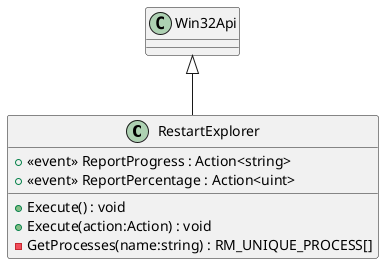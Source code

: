 @startuml
class RestartExplorer {
    +  <<event>> ReportProgress : Action<string> 
    +  <<event>> ReportPercentage : Action<uint> 
    + Execute() : void
    + Execute(action:Action) : void
    - GetProcesses(name:string) : RM_UNIQUE_PROCESS[]
}
Win32Api <|-- RestartExplorer
@enduml
